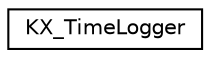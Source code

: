 digraph G
{
  edge [fontname="Helvetica",fontsize="10",labelfontname="Helvetica",labelfontsize="10"];
  node [fontname="Helvetica",fontsize="10",shape=record];
  rankdir=LR;
  Node1 [label="KX_TimeLogger",height=0.2,width=0.4,color="black", fillcolor="white", style="filled",URL="$dd/d70/classKX__TimeLogger.html"];
}
